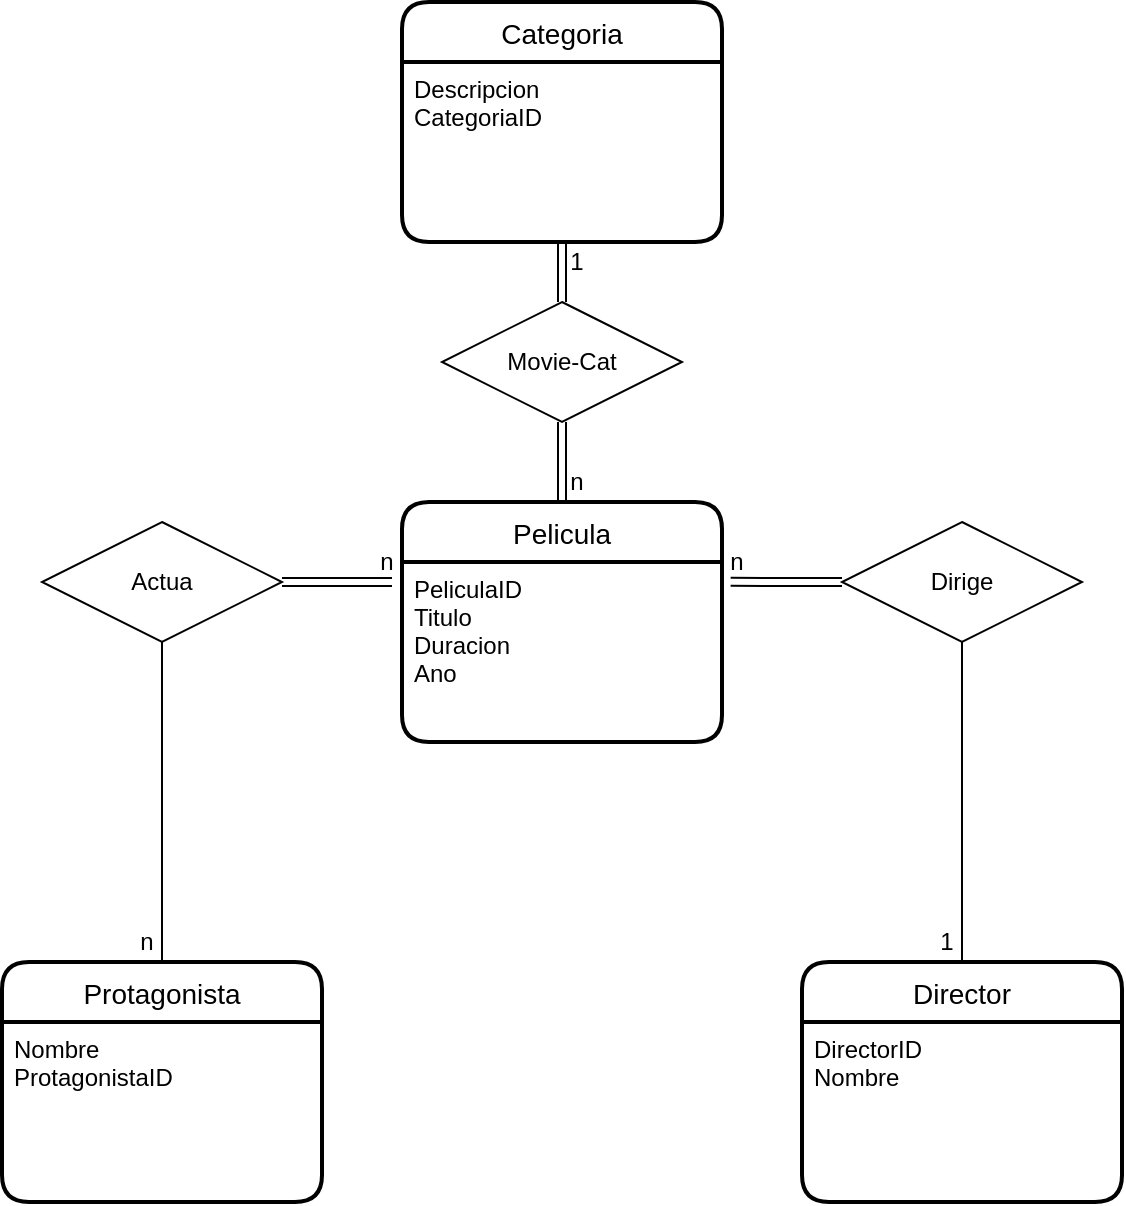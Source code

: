 <mxfile version="16.5.6" type="device"><diagram id="R2lEEEUBdFMjLlhIrx00" name="Page-1"><mxGraphModel dx="1422" dy="777" grid="1" gridSize="10" guides="1" tooltips="1" connect="1" arrows="1" fold="1" page="1" pageScale="1" pageWidth="850" pageHeight="1100" math="0" shadow="0" extFonts="Permanent Marker^https://fonts.googleapis.com/css?family=Permanent+Marker"><root><mxCell id="0"/><mxCell id="1" parent="0"/><mxCell id="5mXr55EhiYnke12mdsFM-2" value="Pelicula" style="swimlane;childLayout=stackLayout;horizontal=1;startSize=30;horizontalStack=0;rounded=1;fontSize=14;fontStyle=0;strokeWidth=2;resizeParent=0;resizeLast=1;shadow=0;dashed=0;align=center;" parent="1" vertex="1"><mxGeometry x="345" y="500" width="160" height="120" as="geometry"/></mxCell><mxCell id="5mXr55EhiYnke12mdsFM-3" value="PeliculaID&#10;Titulo&#10;Duracion&#10;Ano" style="align=left;strokeColor=none;fillColor=none;spacingLeft=4;fontSize=12;verticalAlign=top;resizable=0;rotatable=0;part=1;" parent="5mXr55EhiYnke12mdsFM-2" vertex="1"><mxGeometry y="30" width="160" height="90" as="geometry"/></mxCell><mxCell id="5mXr55EhiYnke12mdsFM-4" value="Categoria" style="swimlane;childLayout=stackLayout;horizontal=1;startSize=30;horizontalStack=0;rounded=1;fontSize=14;fontStyle=0;strokeWidth=2;resizeParent=0;resizeLast=1;shadow=0;dashed=0;align=center;" parent="1" vertex="1"><mxGeometry x="345" y="250" width="160" height="120" as="geometry"/></mxCell><mxCell id="5mXr55EhiYnke12mdsFM-5" value="Descripcion&#10;CategoriaID" style="align=left;strokeColor=none;fillColor=none;spacingLeft=4;fontSize=12;verticalAlign=top;resizable=0;rotatable=0;part=1;" parent="5mXr55EhiYnke12mdsFM-4" vertex="1"><mxGeometry y="30" width="160" height="90" as="geometry"/></mxCell><mxCell id="5mXr55EhiYnke12mdsFM-11" style="edgeStyle=orthogonalEdgeStyle;rounded=0;orthogonalLoop=1;jettySize=auto;html=1;entryX=0.5;entryY=1;entryDx=0;entryDy=0;endArrow=none;endFill=0;" parent="1" source="5mXr55EhiYnke12mdsFM-6" target="5mXr55EhiYnke12mdsFM-10" edge="1"><mxGeometry relative="1" as="geometry"/></mxCell><mxCell id="5mXr55EhiYnke12mdsFM-6" value="Protagonista" style="swimlane;childLayout=stackLayout;horizontal=1;startSize=30;horizontalStack=0;rounded=1;fontSize=14;fontStyle=0;strokeWidth=2;resizeParent=0;resizeLast=1;shadow=0;dashed=0;align=center;" parent="1" vertex="1"><mxGeometry x="145" y="730" width="160" height="120" as="geometry"/></mxCell><mxCell id="5mXr55EhiYnke12mdsFM-7" value="Nombre&#10;ProtagonistaID" style="align=left;strokeColor=none;fillColor=none;spacingLeft=4;fontSize=12;verticalAlign=top;resizable=0;rotatable=0;part=1;" parent="5mXr55EhiYnke12mdsFM-6" vertex="1"><mxGeometry y="30" width="160" height="90" as="geometry"/></mxCell><mxCell id="5mXr55EhiYnke12mdsFM-14" style="edgeStyle=orthogonalEdgeStyle;rounded=0;orthogonalLoop=1;jettySize=auto;html=1;entryX=0.5;entryY=1;entryDx=0;entryDy=0;endArrow=none;endFill=0;" parent="1" source="5mXr55EhiYnke12mdsFM-8" target="5mXr55EhiYnke12mdsFM-13" edge="1"><mxGeometry relative="1" as="geometry"/></mxCell><mxCell id="5mXr55EhiYnke12mdsFM-8" value="Director" style="swimlane;childLayout=stackLayout;horizontal=1;startSize=30;horizontalStack=0;rounded=1;fontSize=14;fontStyle=0;strokeWidth=2;resizeParent=0;resizeLast=1;shadow=0;dashed=0;align=center;" parent="1" vertex="1"><mxGeometry x="545" y="730" width="160" height="120" as="geometry"/></mxCell><mxCell id="5mXr55EhiYnke12mdsFM-9" value="DirectorID&#10;Nombre" style="align=left;strokeColor=none;fillColor=none;spacingLeft=4;fontSize=12;verticalAlign=top;resizable=0;rotatable=0;part=1;" parent="5mXr55EhiYnke12mdsFM-8" vertex="1"><mxGeometry y="30" width="160" height="90" as="geometry"/></mxCell><mxCell id="5mXr55EhiYnke12mdsFM-12" style="edgeStyle=orthogonalEdgeStyle;rounded=0;orthogonalLoop=1;jettySize=auto;html=1;endArrow=none;endFill=0;shape=link;" parent="1" source="5mXr55EhiYnke12mdsFM-10" edge="1"><mxGeometry relative="1" as="geometry"><mxPoint x="340" y="540" as="targetPoint"/></mxGeometry></mxCell><mxCell id="5mXr55EhiYnke12mdsFM-10" value="Actua" style="shape=rhombus;perimeter=rhombusPerimeter;whiteSpace=wrap;html=1;align=center;" parent="1" vertex="1"><mxGeometry x="165" y="510" width="120" height="60" as="geometry"/></mxCell><mxCell id="5mXr55EhiYnke12mdsFM-15" style="edgeStyle=orthogonalEdgeStyle;rounded=0;orthogonalLoop=1;jettySize=auto;html=1;entryX=1.027;entryY=0.11;entryDx=0;entryDy=0;entryPerimeter=0;endArrow=none;endFill=0;shape=link;" parent="1" source="5mXr55EhiYnke12mdsFM-13" target="5mXr55EhiYnke12mdsFM-3" edge="1"><mxGeometry relative="1" as="geometry"/></mxCell><mxCell id="5mXr55EhiYnke12mdsFM-13" value="Dirige" style="shape=rhombus;perimeter=rhombusPerimeter;whiteSpace=wrap;html=1;align=center;" parent="1" vertex="1"><mxGeometry x="565" y="510" width="120" height="60" as="geometry"/></mxCell><mxCell id="5mXr55EhiYnke12mdsFM-17" style="edgeStyle=orthogonalEdgeStyle;rounded=0;orthogonalLoop=1;jettySize=auto;html=1;entryX=0.5;entryY=1;entryDx=0;entryDy=0;endArrow=none;endFill=0;shape=link;" parent="1" source="5mXr55EhiYnke12mdsFM-16" target="5mXr55EhiYnke12mdsFM-5" edge="1"><mxGeometry relative="1" as="geometry"/></mxCell><mxCell id="5mXr55EhiYnke12mdsFM-18" style="edgeStyle=orthogonalEdgeStyle;rounded=0;orthogonalLoop=1;jettySize=auto;html=1;entryX=0.5;entryY=0;entryDx=0;entryDy=0;endArrow=none;endFill=0;shape=link;" parent="1" source="5mXr55EhiYnke12mdsFM-16" target="5mXr55EhiYnke12mdsFM-2" edge="1"><mxGeometry relative="1" as="geometry"/></mxCell><mxCell id="5mXr55EhiYnke12mdsFM-16" value="Movie-Cat" style="shape=rhombus;perimeter=rhombusPerimeter;whiteSpace=wrap;html=1;align=center;" parent="1" vertex="1"><mxGeometry x="365" y="400" width="120" height="60" as="geometry"/></mxCell><mxCell id="5mXr55EhiYnke12mdsFM-19" value="n" style="text;html=1;strokeColor=none;fillColor=none;align=center;verticalAlign=middle;whiteSpace=wrap;rounded=0;" parent="1" vertex="1"><mxGeometry x="210" y="710" width="15" height="20" as="geometry"/></mxCell><mxCell id="5mXr55EhiYnke12mdsFM-20" value="n" style="text;html=1;strokeColor=none;fillColor=none;align=center;verticalAlign=middle;whiteSpace=wrap;rounded=0;" parent="1" vertex="1"><mxGeometry x="330" y="520" width="15" height="20" as="geometry"/></mxCell><mxCell id="5mXr55EhiYnke12mdsFM-21" value="n" style="text;html=1;strokeColor=none;fillColor=none;align=center;verticalAlign=middle;whiteSpace=wrap;rounded=0;" parent="1" vertex="1"><mxGeometry x="505" y="520" width="15" height="20" as="geometry"/></mxCell><mxCell id="5mXr55EhiYnke12mdsFM-22" value="1" style="text;html=1;strokeColor=none;fillColor=none;align=center;verticalAlign=middle;whiteSpace=wrap;rounded=0;" parent="1" vertex="1"><mxGeometry x="610" y="710" width="15" height="20" as="geometry"/></mxCell><mxCell id="5mXr55EhiYnke12mdsFM-23" value="n" style="text;html=1;strokeColor=none;fillColor=none;align=center;verticalAlign=middle;whiteSpace=wrap;rounded=0;" parent="1" vertex="1"><mxGeometry x="425" y="480" width="15" height="20" as="geometry"/></mxCell><mxCell id="5mXr55EhiYnke12mdsFM-24" value="1" style="text;html=1;strokeColor=none;fillColor=none;align=center;verticalAlign=middle;whiteSpace=wrap;rounded=0;" parent="1" vertex="1"><mxGeometry x="425" y="370" width="15" height="20" as="geometry"/></mxCell></root></mxGraphModel></diagram></mxfile>
